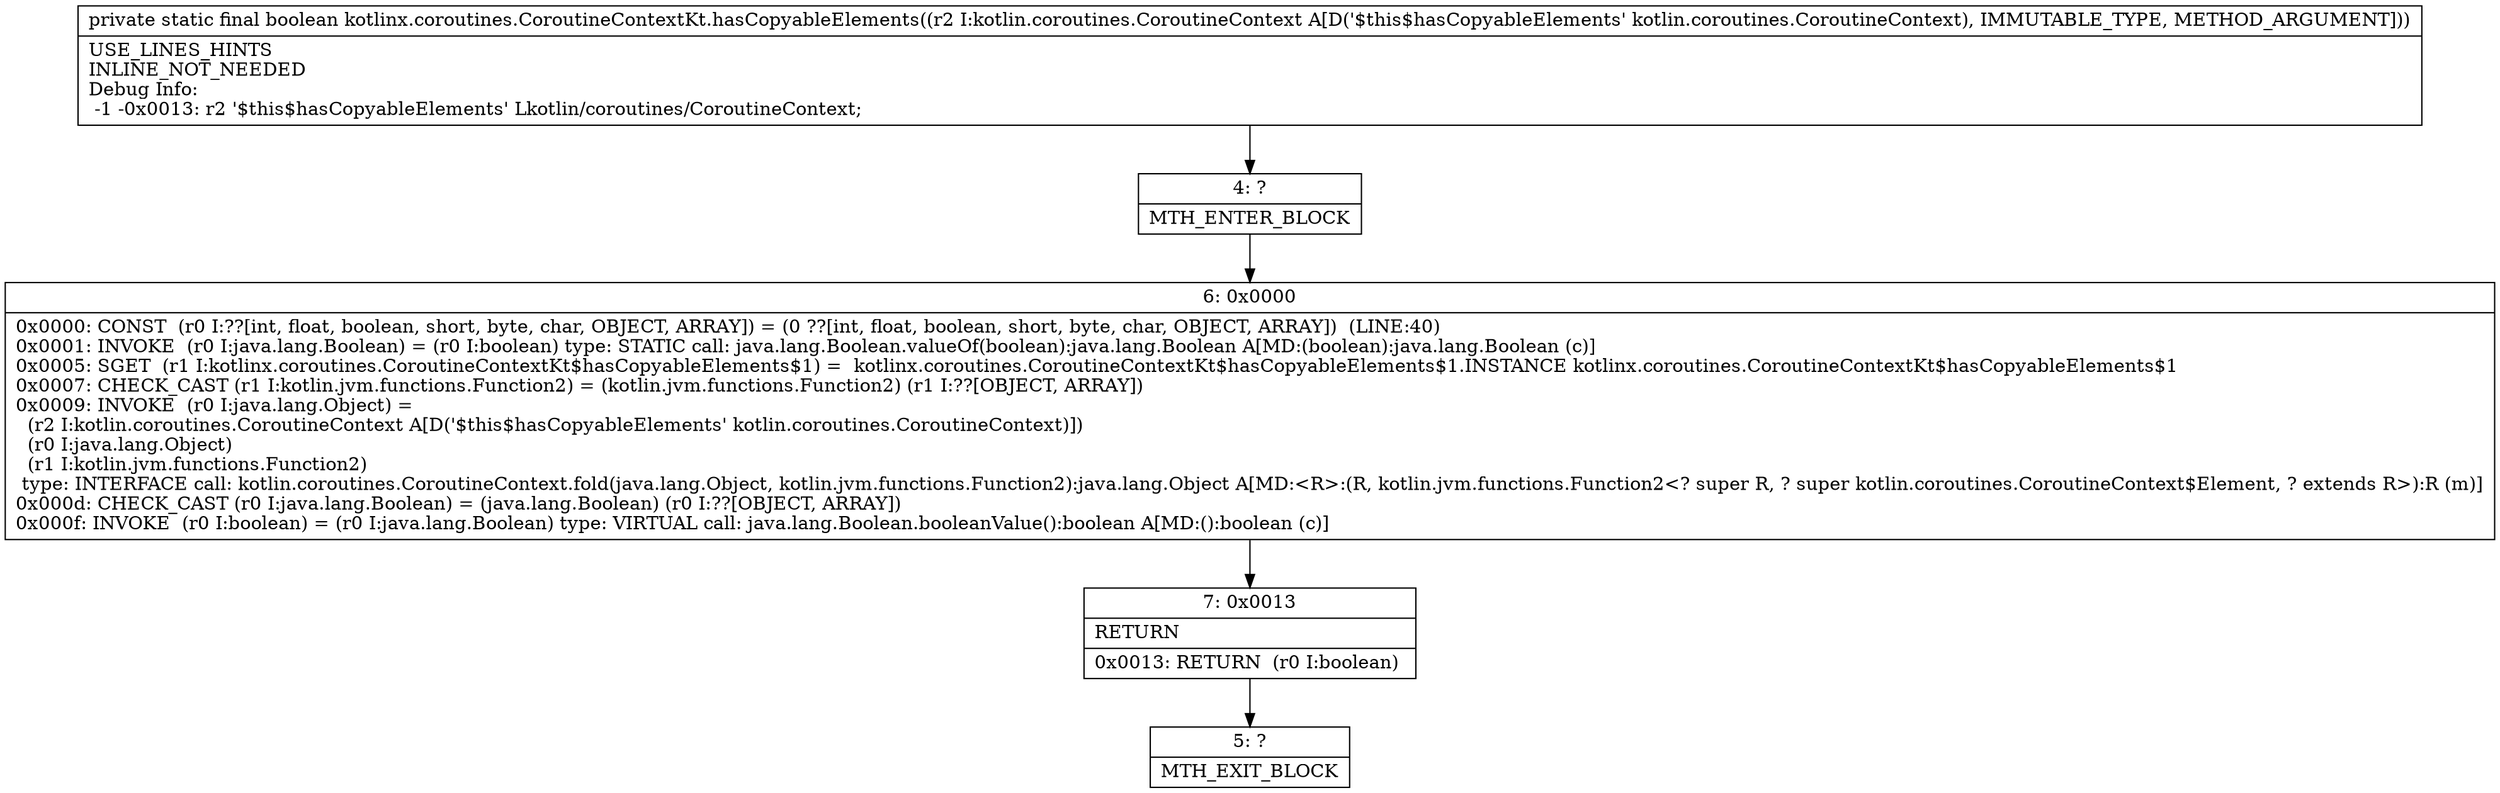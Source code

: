 digraph "CFG forkotlinx.coroutines.CoroutineContextKt.hasCopyableElements(Lkotlin\/coroutines\/CoroutineContext;)Z" {
Node_4 [shape=record,label="{4\:\ ?|MTH_ENTER_BLOCK\l}"];
Node_6 [shape=record,label="{6\:\ 0x0000|0x0000: CONST  (r0 I:??[int, float, boolean, short, byte, char, OBJECT, ARRAY]) = (0 ??[int, float, boolean, short, byte, char, OBJECT, ARRAY])  (LINE:40)\l0x0001: INVOKE  (r0 I:java.lang.Boolean) = (r0 I:boolean) type: STATIC call: java.lang.Boolean.valueOf(boolean):java.lang.Boolean A[MD:(boolean):java.lang.Boolean (c)]\l0x0005: SGET  (r1 I:kotlinx.coroutines.CoroutineContextKt$hasCopyableElements$1) =  kotlinx.coroutines.CoroutineContextKt$hasCopyableElements$1.INSTANCE kotlinx.coroutines.CoroutineContextKt$hasCopyableElements$1 \l0x0007: CHECK_CAST (r1 I:kotlin.jvm.functions.Function2) = (kotlin.jvm.functions.Function2) (r1 I:??[OBJECT, ARRAY]) \l0x0009: INVOKE  (r0 I:java.lang.Object) = \l  (r2 I:kotlin.coroutines.CoroutineContext A[D('$this$hasCopyableElements' kotlin.coroutines.CoroutineContext)])\l  (r0 I:java.lang.Object)\l  (r1 I:kotlin.jvm.functions.Function2)\l type: INTERFACE call: kotlin.coroutines.CoroutineContext.fold(java.lang.Object, kotlin.jvm.functions.Function2):java.lang.Object A[MD:\<R\>:(R, kotlin.jvm.functions.Function2\<? super R, ? super kotlin.coroutines.CoroutineContext$Element, ? extends R\>):R (m)]\l0x000d: CHECK_CAST (r0 I:java.lang.Boolean) = (java.lang.Boolean) (r0 I:??[OBJECT, ARRAY]) \l0x000f: INVOKE  (r0 I:boolean) = (r0 I:java.lang.Boolean) type: VIRTUAL call: java.lang.Boolean.booleanValue():boolean A[MD:():boolean (c)]\l}"];
Node_7 [shape=record,label="{7\:\ 0x0013|RETURN\l|0x0013: RETURN  (r0 I:boolean) \l}"];
Node_5 [shape=record,label="{5\:\ ?|MTH_EXIT_BLOCK\l}"];
MethodNode[shape=record,label="{private static final boolean kotlinx.coroutines.CoroutineContextKt.hasCopyableElements((r2 I:kotlin.coroutines.CoroutineContext A[D('$this$hasCopyableElements' kotlin.coroutines.CoroutineContext), IMMUTABLE_TYPE, METHOD_ARGUMENT]))  | USE_LINES_HINTS\lINLINE_NOT_NEEDED\lDebug Info:\l  \-1 \-0x0013: r2 '$this$hasCopyableElements' Lkotlin\/coroutines\/CoroutineContext;\l}"];
MethodNode -> Node_4;Node_4 -> Node_6;
Node_6 -> Node_7;
Node_7 -> Node_5;
}

